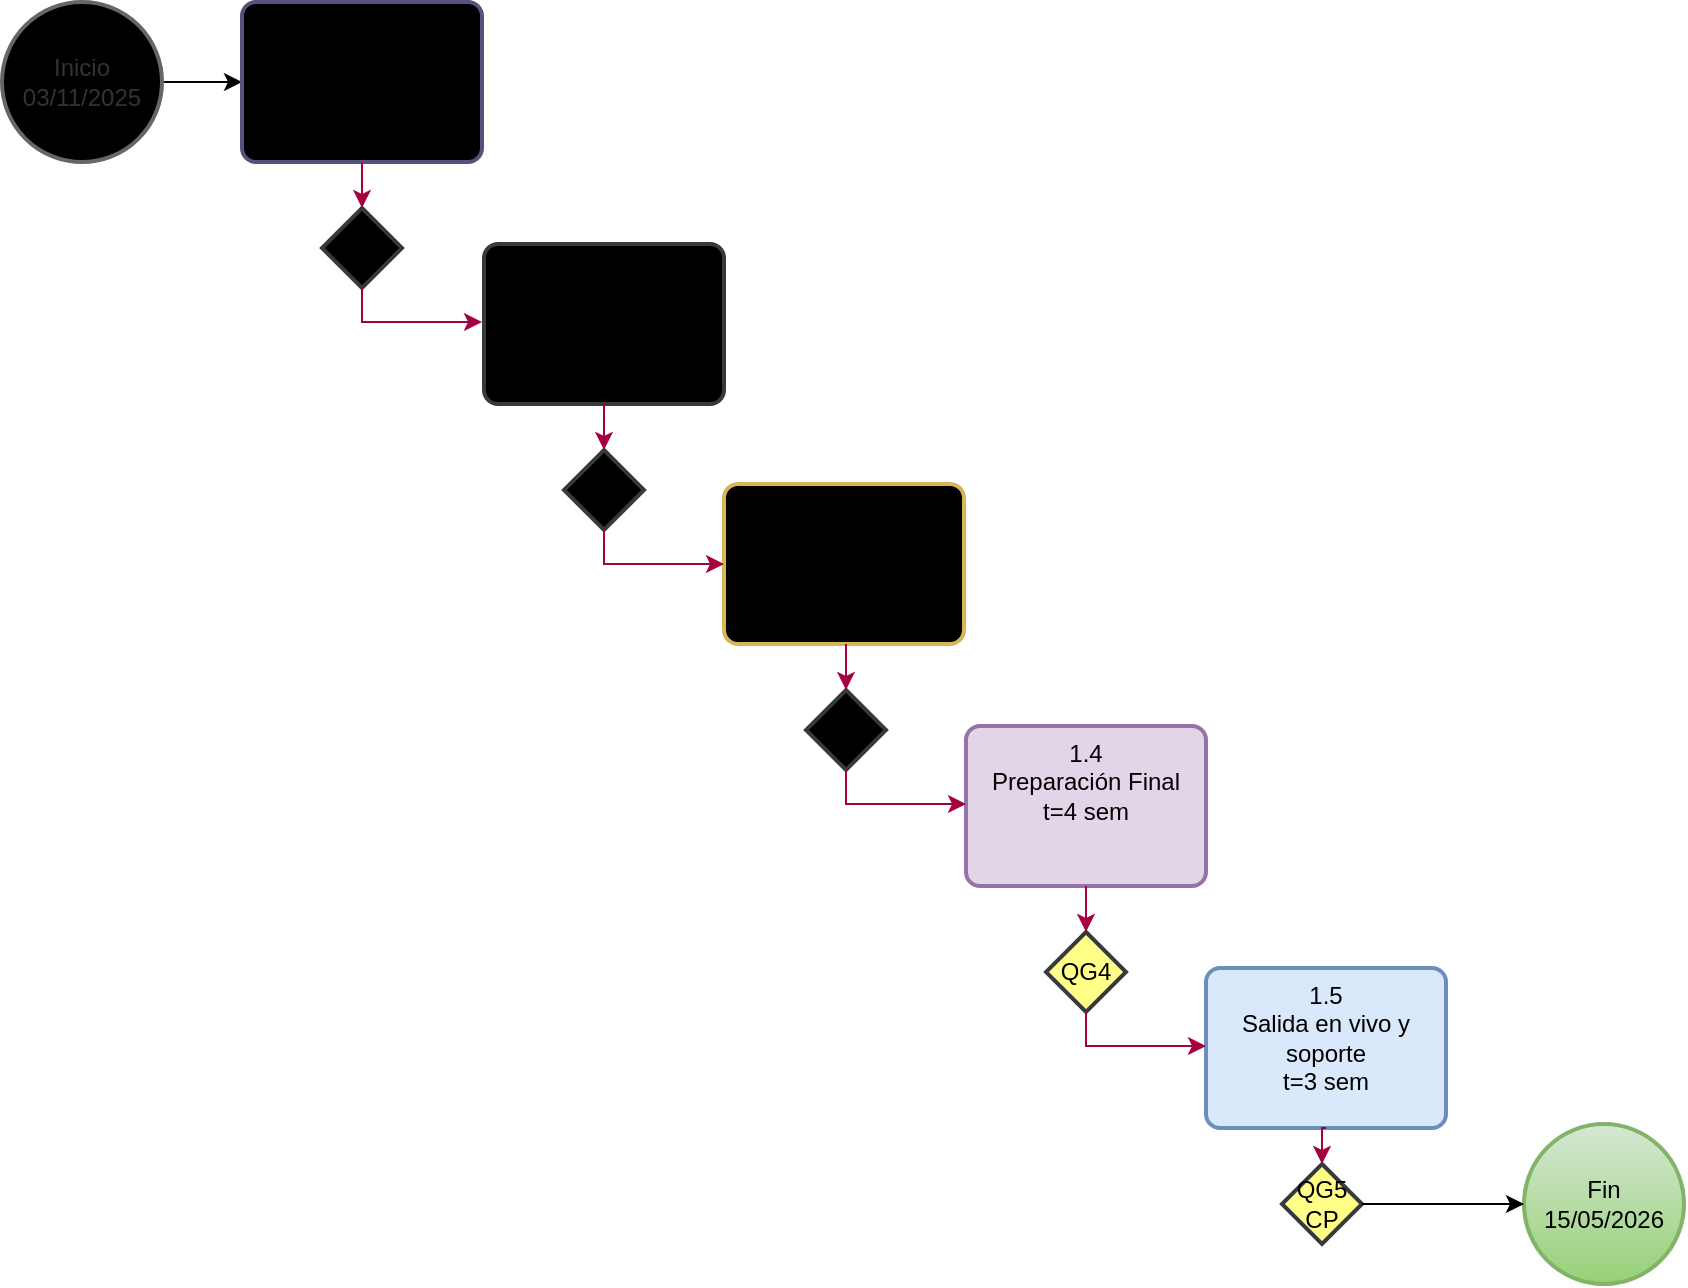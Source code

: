 <mxfile version="28.2.5">
  <diagram name="Página-1" id="6CAupsV__flEeniP3BK9">
    <mxGraphModel dx="2046" dy="623" grid="1" gridSize="10" guides="1" tooltips="1" connect="1" arrows="1" fold="1" page="1" pageScale="1" pageWidth="1100" pageHeight="850" math="0" shadow="0">
      <root>
        <mxCell id="0" />
        <mxCell id="1" parent="0" />
        <mxCell id="FbaqpglJVMi_n5HGXFX3-18" value="" style="edgeStyle=orthogonalEdgeStyle;rounded=0;orthogonalLoop=1;jettySize=auto;html=1;" parent="1" source="FbaqpglJVMi_n5HGXFX3-3" target="FbaqpglJVMi_n5HGXFX3-4" edge="1">
          <mxGeometry relative="1" as="geometry" />
        </mxCell>
        <mxCell id="FbaqpglJVMi_n5HGXFX3-3" value="Inicio&lt;div&gt;03/11/2025&lt;/div&gt;" style="strokeWidth=2;html=1;shape=mxgraph.flowchart.start_2;whiteSpace=wrap;fillColor=#000000;fontColor=#333333;strokeColor=#666666;" parent="1" vertex="1">
          <mxGeometry x="-1040" y="80" width="80" height="80" as="geometry" />
        </mxCell>
        <mxCell id="FbaqpglJVMi_n5HGXFX3-4" value="1.1&lt;div&gt;Preparación Inicial&lt;div&gt;t=2 sem&lt;/div&gt;&lt;/div&gt;" style="rounded=1;whiteSpace=wrap;html=1;absoluteArcSize=1;arcSize=14;strokeWidth=2;align=center;verticalAlign=top;fillColor=#000000;strokeColor=#56517e;" parent="1" vertex="1">
          <mxGeometry x="-920" y="80" width="120" height="80" as="geometry" />
        </mxCell>
        <mxCell id="FbaqpglJVMi_n5HGXFX3-16" value="" style="edgeStyle=orthogonalEdgeStyle;rounded=0;orthogonalLoop=1;jettySize=auto;html=1;" parent="1" edge="1">
          <mxGeometry relative="1" as="geometry">
            <mxPoint x="-630" y="270" as="sourcePoint" />
          </mxGeometry>
        </mxCell>
        <mxCell id="FbaqpglJVMi_n5HGXFX3-17" value="" style="edgeStyle=orthogonalEdgeStyle;rounded=0;orthogonalLoop=1;jettySize=auto;html=1;" parent="1" edge="1">
          <mxGeometry relative="1" as="geometry">
            <mxPoint x="-630" y="270" as="sourcePoint" />
          </mxGeometry>
        </mxCell>
        <mxCell id="FbaqpglJVMi_n5HGXFX3-8" value="QG1" style="strokeWidth=2;html=1;shape=mxgraph.flowchart.decision;whiteSpace=wrap;fillColor=#000000;strokeColor=#36393d;" parent="1" vertex="1">
          <mxGeometry x="-880" y="183" width="40" height="40" as="geometry" />
        </mxCell>
        <mxCell id="FbaqpglJVMi_n5HGXFX3-12" value="" style="endArrow=classic;html=1;rounded=0;entryX=0;entryY=0.5;entryDx=0;entryDy=0;exitX=0.5;exitY=1;exitDx=0;exitDy=0;exitPerimeter=0;fillColor=#d80073;strokeColor=#A50040;" parent="1" source="FbaqpglJVMi_n5HGXFX3-8" edge="1">
          <mxGeometry width="50" height="50" relative="1" as="geometry">
            <mxPoint x="-990" y="330" as="sourcePoint" />
            <mxPoint x="-800" y="240" as="targetPoint" />
            <Array as="points">
              <mxPoint x="-860" y="240" />
            </Array>
          </mxGeometry>
        </mxCell>
        <mxCell id="TKUN_kZqoWUepgemo68u-2" value="1.2&lt;div&gt;Diseño&lt;div&gt;t=4 sem&lt;/div&gt;&lt;/div&gt;" style="rounded=1;whiteSpace=wrap;html=1;absoluteArcSize=1;arcSize=14;strokeWidth=2;align=center;verticalAlign=top;fillColor=#000000;strokeColor=#36393d;" parent="1" vertex="1">
          <mxGeometry x="-799" y="201" width="120" height="80" as="geometry" />
        </mxCell>
        <mxCell id="TKUN_kZqoWUepgemo68u-3" value="1.3&lt;div&gt;Construcción y pruebas&lt;div&gt;t=11 sem&lt;/div&gt;&lt;/div&gt;" style="rounded=1;whiteSpace=wrap;html=1;absoluteArcSize=1;arcSize=14;strokeWidth=2;align=center;verticalAlign=top;fillColor=#000000;strokeColor=#d6b656;" parent="1" vertex="1">
          <mxGeometry x="-679" y="321" width="120" height="80" as="geometry" />
        </mxCell>
        <mxCell id="TKUN_kZqoWUepgemo68u-4" value="1.4&lt;div&gt;Preparación Final&lt;div&gt;t=4 sem&lt;/div&gt;&lt;/div&gt;" style="rounded=1;whiteSpace=wrap;html=1;absoluteArcSize=1;arcSize=14;strokeWidth=2;align=center;verticalAlign=top;fillColor=#e1d5e7;strokeColor=#9673a6;" parent="1" vertex="1">
          <mxGeometry x="-558" y="442" width="120" height="80" as="geometry" />
        </mxCell>
        <mxCell id="TKUN_kZqoWUepgemo68u-5" value="" style="edgeStyle=orthogonalEdgeStyle;rounded=0;orthogonalLoop=1;jettySize=auto;html=1;exitX=0.5;exitY=1;exitDx=0;exitDy=0;entryX=0.5;entryY=0;entryDx=0;entryDy=0;entryPerimeter=0;fillColor=#d80073;strokeColor=#A50040;" parent="1" source="FbaqpglJVMi_n5HGXFX3-4" target="FbaqpglJVMi_n5HGXFX3-8" edge="1">
          <mxGeometry relative="1" as="geometry">
            <mxPoint x="-920" y="320" as="sourcePoint" />
            <mxPoint x="-880" y="320" as="targetPoint" />
          </mxGeometry>
        </mxCell>
        <mxCell id="TKUN_kZqoWUepgemo68u-9" value="QG2" style="strokeWidth=2;html=1;shape=mxgraph.flowchart.decision;whiteSpace=wrap;fillColor=#000000;strokeColor=#36393d;" parent="1" vertex="1">
          <mxGeometry x="-759" y="304" width="40" height="40" as="geometry" />
        </mxCell>
        <mxCell id="TKUN_kZqoWUepgemo68u-10" value="" style="endArrow=classic;html=1;rounded=0;entryX=0;entryY=0.5;entryDx=0;entryDy=0;exitX=0.5;exitY=1;exitDx=0;exitDy=0;exitPerimeter=0;fillColor=#d80073;strokeColor=#A50040;" parent="1" source="TKUN_kZqoWUepgemo68u-9" edge="1">
          <mxGeometry width="50" height="50" relative="1" as="geometry">
            <mxPoint x="-869" y="451" as="sourcePoint" />
            <mxPoint x="-679" y="361" as="targetPoint" />
            <Array as="points">
              <mxPoint x="-739" y="361" />
            </Array>
          </mxGeometry>
        </mxCell>
        <mxCell id="TKUN_kZqoWUepgemo68u-11" value="" style="edgeStyle=orthogonalEdgeStyle;rounded=0;orthogonalLoop=1;jettySize=auto;html=1;exitX=0.5;exitY=1;exitDx=0;exitDy=0;entryX=0.5;entryY=0;entryDx=0;entryDy=0;entryPerimeter=0;fillColor=#d80073;strokeColor=#A50040;" parent="1" target="TKUN_kZqoWUepgemo68u-9" edge="1">
          <mxGeometry relative="1" as="geometry">
            <mxPoint x="-739" y="281" as="sourcePoint" />
            <mxPoint x="-759" y="441" as="targetPoint" />
          </mxGeometry>
        </mxCell>
        <mxCell id="TKUN_kZqoWUepgemo68u-12" value="QG3" style="strokeWidth=2;html=1;shape=mxgraph.flowchart.decision;whiteSpace=wrap;fillColor=#000000;strokeColor=#36393d;" parent="1" vertex="1">
          <mxGeometry x="-638" y="424" width="40" height="40" as="geometry" />
        </mxCell>
        <mxCell id="TKUN_kZqoWUepgemo68u-13" value="" style="endArrow=classic;html=1;rounded=0;entryX=0;entryY=0.5;entryDx=0;entryDy=0;exitX=0.5;exitY=1;exitDx=0;exitDy=0;exitPerimeter=0;fillColor=#d80073;strokeColor=#A50040;" parent="1" source="TKUN_kZqoWUepgemo68u-12" edge="1">
          <mxGeometry width="50" height="50" relative="1" as="geometry">
            <mxPoint x="-748" y="571" as="sourcePoint" />
            <mxPoint x="-558" y="481" as="targetPoint" />
            <Array as="points">
              <mxPoint x="-618" y="481" />
            </Array>
          </mxGeometry>
        </mxCell>
        <mxCell id="TKUN_kZqoWUepgemo68u-14" value="" style="edgeStyle=orthogonalEdgeStyle;rounded=0;orthogonalLoop=1;jettySize=auto;html=1;exitX=0.5;exitY=1;exitDx=0;exitDy=0;entryX=0.5;entryY=0;entryDx=0;entryDy=0;entryPerimeter=0;fillColor=#d80073;strokeColor=#A50040;" parent="1" target="TKUN_kZqoWUepgemo68u-12" edge="1">
          <mxGeometry relative="1" as="geometry">
            <mxPoint x="-618" y="401" as="sourcePoint" />
            <mxPoint x="-638" y="561" as="targetPoint" />
          </mxGeometry>
        </mxCell>
        <mxCell id="TKUN_kZqoWUepgemo68u-20" value="1.5&lt;div&gt;Salida en vivo y soporte&lt;div&gt;t=3 sem&lt;/div&gt;&lt;/div&gt;" style="rounded=1;whiteSpace=wrap;html=1;absoluteArcSize=1;arcSize=14;strokeWidth=2;align=center;verticalAlign=top;fillColor=#dae8fc;strokeColor=#6c8ebf;" parent="1" vertex="1">
          <mxGeometry x="-438" y="563" width="120" height="80" as="geometry" />
        </mxCell>
        <mxCell id="TKUN_kZqoWUepgemo68u-21" value="QG4" style="strokeWidth=2;html=1;shape=mxgraph.flowchart.decision;whiteSpace=wrap;fillColor=#ffff88;strokeColor=#36393d;" parent="1" vertex="1">
          <mxGeometry x="-518" y="545" width="40" height="40" as="geometry" />
        </mxCell>
        <mxCell id="TKUN_kZqoWUepgemo68u-22" value="" style="endArrow=classic;html=1;rounded=0;entryX=0;entryY=0.5;entryDx=0;entryDy=0;exitX=0.5;exitY=1;exitDx=0;exitDy=0;exitPerimeter=0;fillColor=#d80073;strokeColor=#A50040;" parent="1" source="TKUN_kZqoWUepgemo68u-21" edge="1">
          <mxGeometry width="50" height="50" relative="1" as="geometry">
            <mxPoint x="-628" y="692" as="sourcePoint" />
            <mxPoint x="-438" y="602" as="targetPoint" />
            <Array as="points">
              <mxPoint x="-498" y="602" />
            </Array>
          </mxGeometry>
        </mxCell>
        <mxCell id="TKUN_kZqoWUepgemo68u-23" value="" style="edgeStyle=orthogonalEdgeStyle;rounded=0;orthogonalLoop=1;jettySize=auto;html=1;exitX=0.5;exitY=1;exitDx=0;exitDy=0;entryX=0.5;entryY=0;entryDx=0;entryDy=0;entryPerimeter=0;fillColor=#d80073;strokeColor=#A50040;" parent="1" target="TKUN_kZqoWUepgemo68u-21" edge="1">
          <mxGeometry relative="1" as="geometry">
            <mxPoint x="-498" y="522" as="sourcePoint" />
            <mxPoint x="-518" y="682" as="targetPoint" />
          </mxGeometry>
        </mxCell>
        <mxCell id="TKUN_kZqoWUepgemo68u-24" value="QG5&lt;div&gt;CP&lt;/div&gt;" style="strokeWidth=2;html=1;shape=mxgraph.flowchart.decision;whiteSpace=wrap;fillColor=#ffff88;strokeColor=#36393d;" parent="1" vertex="1">
          <mxGeometry x="-400" y="661" width="40" height="40" as="geometry" />
        </mxCell>
        <mxCell id="TKUN_kZqoWUepgemo68u-25" value="" style="edgeStyle=orthogonalEdgeStyle;rounded=0;orthogonalLoop=1;jettySize=auto;html=1;exitX=0.5;exitY=1;exitDx=0;exitDy=0;entryX=0.5;entryY=0;entryDx=0;entryDy=0;entryPerimeter=0;fillColor=#d80073;strokeColor=#A50040;" parent="1" source="TKUN_kZqoWUepgemo68u-20" target="TKUN_kZqoWUepgemo68u-24" edge="1">
          <mxGeometry relative="1" as="geometry">
            <mxPoint x="-291" y="591" as="sourcePoint" />
            <mxPoint x="-291" y="614" as="targetPoint" />
          </mxGeometry>
        </mxCell>
        <mxCell id="TKUN_kZqoWUepgemo68u-26" value="&lt;div&gt;Fin&lt;/div&gt;&lt;div&gt;15/05/2026&lt;/div&gt;" style="strokeWidth=2;html=1;shape=mxgraph.flowchart.start_2;whiteSpace=wrap;fillColor=#d5e8d4;strokeColor=#82b366;gradientColor=#97d077;" parent="1" vertex="1">
          <mxGeometry x="-279" y="641" width="80" height="80" as="geometry" />
        </mxCell>
        <mxCell id="TKUN_kZqoWUepgemo68u-27" value="" style="edgeStyle=orthogonalEdgeStyle;rounded=0;orthogonalLoop=1;jettySize=auto;html=1;exitX=1;exitY=0.5;exitDx=0;exitDy=0;entryX=0;entryY=0.5;entryDx=0;entryDy=0;entryPerimeter=0;exitPerimeter=0;" parent="1" source="TKUN_kZqoWUepgemo68u-24" target="TKUN_kZqoWUepgemo68u-26" edge="1">
          <mxGeometry relative="1" as="geometry">
            <mxPoint x="-355" y="680" as="sourcePoint" />
            <mxPoint x="-316" y="680" as="targetPoint" />
          </mxGeometry>
        </mxCell>
      </root>
    </mxGraphModel>
  </diagram>
</mxfile>
